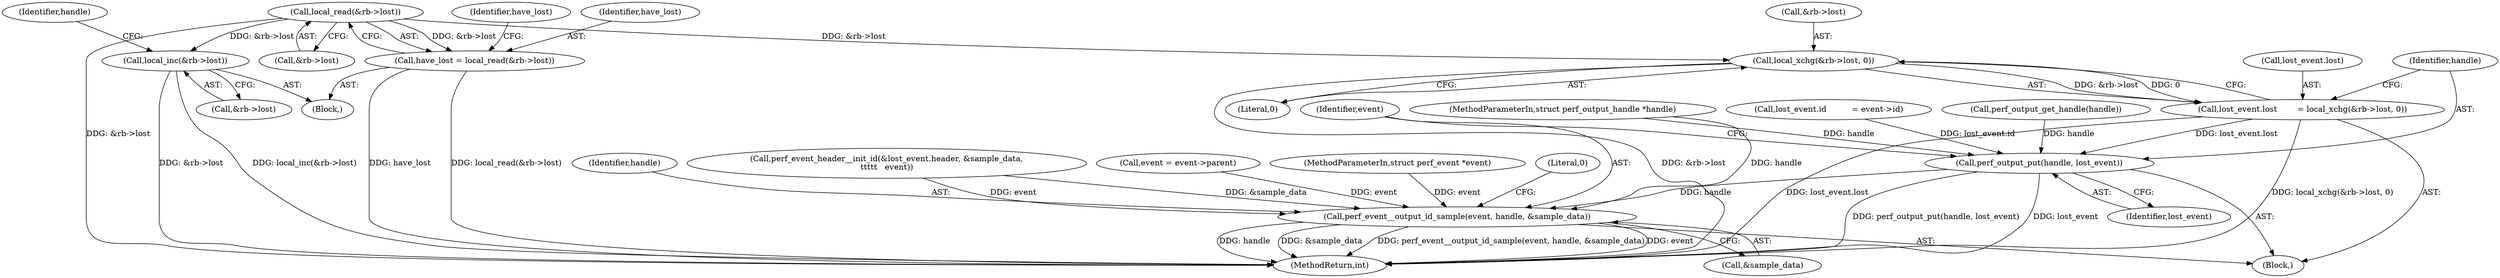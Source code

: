 digraph "0_linux_a8b0ca17b80e92faab46ee7179ba9e99ccb61233_68@API" {
"1000164" [label="(Call,local_read(&rb->lost))"];
"1000162" [label="(Call,have_lost = local_read(&rb->lost))"];
"1000347" [label="(Call,local_xchg(&rb->lost, 0))"];
"1000343" [label="(Call,lost_event.lost        = local_xchg(&rb->lost, 0))"];
"1000353" [label="(Call,perf_output_put(handle, lost_event))"];
"1000356" [label="(Call,perf_event__output_id_sample(event, handle, &sample_data))"];
"1000364" [label="(Call,local_inc(&rb->lost))"];
"1000321" [label="(Block,)"];
"1000358" [label="(Identifier,handle)"];
"1000180" [label="(Call,perf_event_header__init_id(&lost_event.header, &sample_data,\n\t\t\t\t\t   event))"];
"1000170" [label="(Identifier,have_lost)"];
"1000364" [label="(Call,local_inc(&rb->lost))"];
"1000121" [label="(Call,event = event->parent)"];
"1000354" [label="(Identifier,handle)"];
"1000353" [label="(Call,perf_output_put(handle, lost_event))"];
"1000359" [label="(Call,&sample_data)"];
"1000347" [label="(Call,local_xchg(&rb->lost, 0))"];
"1000343" [label="(Call,lost_event.lost        = local_xchg(&rb->lost, 0))"];
"1000344" [label="(Call,lost_event.lost)"];
"1000348" [label="(Call,&rb->lost)"];
"1000336" [label="(Call,lost_event.id          = event->id)"];
"1000370" [label="(Identifier,handle)"];
"1000162" [label="(Call,have_lost = local_read(&rb->lost))"];
"1000108" [label="(Block,)"];
"1000165" [label="(Call,&rb->lost)"];
"1000195" [label="(Call,perf_output_get_handle(handle))"];
"1000104" [label="(MethodParameterIn,struct perf_event *event)"];
"1000164" [label="(Call,local_read(&rb->lost))"];
"1000163" [label="(Identifier,have_lost)"];
"1000362" [label="(Literal,0)"];
"1000365" [label="(Call,&rb->lost)"];
"1000352" [label="(Literal,0)"];
"1000357" [label="(Identifier,event)"];
"1000103" [label="(MethodParameterIn,struct perf_output_handle *handle)"];
"1000355" [label="(Identifier,lost_event)"];
"1000356" [label="(Call,perf_event__output_id_sample(event, handle, &sample_data))"];
"1000376" [label="(MethodReturn,int)"];
"1000164" -> "1000162"  [label="AST: "];
"1000164" -> "1000165"  [label="CFG: "];
"1000165" -> "1000164"  [label="AST: "];
"1000162" -> "1000164"  [label="CFG: "];
"1000164" -> "1000376"  [label="DDG: &rb->lost"];
"1000164" -> "1000162"  [label="DDG: &rb->lost"];
"1000164" -> "1000347"  [label="DDG: &rb->lost"];
"1000164" -> "1000364"  [label="DDG: &rb->lost"];
"1000162" -> "1000108"  [label="AST: "];
"1000163" -> "1000162"  [label="AST: "];
"1000170" -> "1000162"  [label="CFG: "];
"1000162" -> "1000376"  [label="DDG: local_read(&rb->lost)"];
"1000162" -> "1000376"  [label="DDG: have_lost"];
"1000347" -> "1000343"  [label="AST: "];
"1000347" -> "1000352"  [label="CFG: "];
"1000348" -> "1000347"  [label="AST: "];
"1000352" -> "1000347"  [label="AST: "];
"1000343" -> "1000347"  [label="CFG: "];
"1000347" -> "1000376"  [label="DDG: &rb->lost"];
"1000347" -> "1000343"  [label="DDG: &rb->lost"];
"1000347" -> "1000343"  [label="DDG: 0"];
"1000343" -> "1000321"  [label="AST: "];
"1000344" -> "1000343"  [label="AST: "];
"1000354" -> "1000343"  [label="CFG: "];
"1000343" -> "1000376"  [label="DDG: lost_event.lost"];
"1000343" -> "1000376"  [label="DDG: local_xchg(&rb->lost, 0)"];
"1000343" -> "1000353"  [label="DDG: lost_event.lost"];
"1000353" -> "1000321"  [label="AST: "];
"1000353" -> "1000355"  [label="CFG: "];
"1000354" -> "1000353"  [label="AST: "];
"1000355" -> "1000353"  [label="AST: "];
"1000357" -> "1000353"  [label="CFG: "];
"1000353" -> "1000376"  [label="DDG: perf_output_put(handle, lost_event)"];
"1000353" -> "1000376"  [label="DDG: lost_event"];
"1000195" -> "1000353"  [label="DDG: handle"];
"1000103" -> "1000353"  [label="DDG: handle"];
"1000336" -> "1000353"  [label="DDG: lost_event.id"];
"1000353" -> "1000356"  [label="DDG: handle"];
"1000356" -> "1000321"  [label="AST: "];
"1000356" -> "1000359"  [label="CFG: "];
"1000357" -> "1000356"  [label="AST: "];
"1000358" -> "1000356"  [label="AST: "];
"1000359" -> "1000356"  [label="AST: "];
"1000362" -> "1000356"  [label="CFG: "];
"1000356" -> "1000376"  [label="DDG: perf_event__output_id_sample(event, handle, &sample_data)"];
"1000356" -> "1000376"  [label="DDG: event"];
"1000356" -> "1000376"  [label="DDG: handle"];
"1000356" -> "1000376"  [label="DDG: &sample_data"];
"1000180" -> "1000356"  [label="DDG: event"];
"1000180" -> "1000356"  [label="DDG: &sample_data"];
"1000104" -> "1000356"  [label="DDG: event"];
"1000121" -> "1000356"  [label="DDG: event"];
"1000103" -> "1000356"  [label="DDG: handle"];
"1000364" -> "1000108"  [label="AST: "];
"1000364" -> "1000365"  [label="CFG: "];
"1000365" -> "1000364"  [label="AST: "];
"1000370" -> "1000364"  [label="CFG: "];
"1000364" -> "1000376"  [label="DDG: &rb->lost"];
"1000364" -> "1000376"  [label="DDG: local_inc(&rb->lost)"];
}
